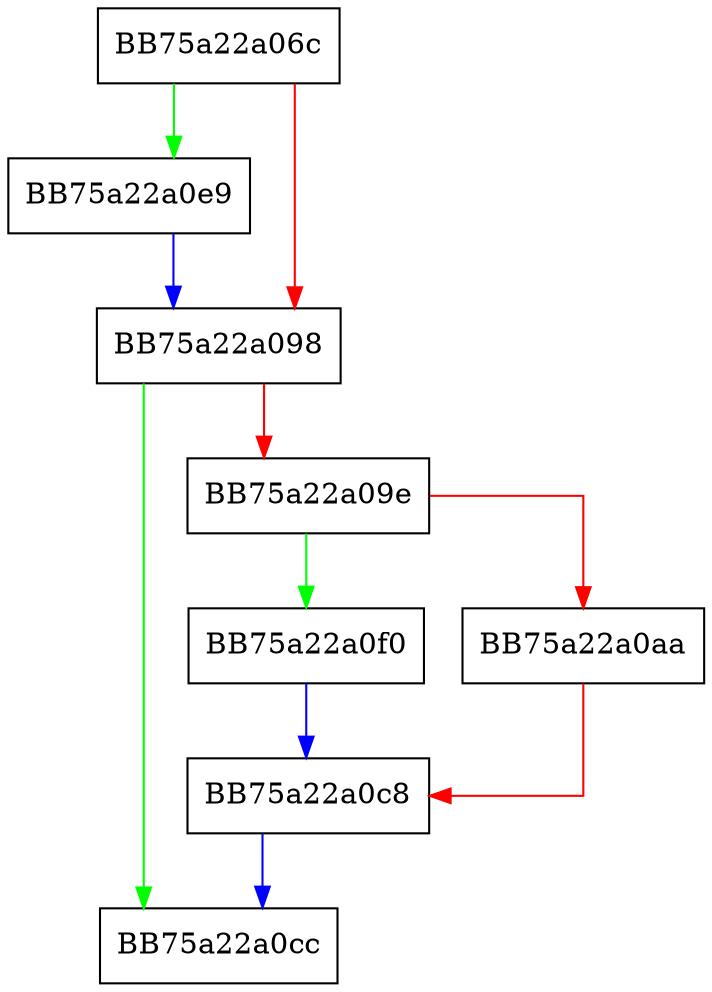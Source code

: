 digraph StreamStringFromBuffer {
  node [shape="box"];
  graph [splines=ortho];
  BB75a22a06c -> BB75a22a0e9 [color="green"];
  BB75a22a06c -> BB75a22a098 [color="red"];
  BB75a22a098 -> BB75a22a0cc [color="green"];
  BB75a22a098 -> BB75a22a09e [color="red"];
  BB75a22a09e -> BB75a22a0f0 [color="green"];
  BB75a22a09e -> BB75a22a0aa [color="red"];
  BB75a22a0aa -> BB75a22a0c8 [color="red"];
  BB75a22a0c8 -> BB75a22a0cc [color="blue"];
  BB75a22a0e9 -> BB75a22a098 [color="blue"];
  BB75a22a0f0 -> BB75a22a0c8 [color="blue"];
}